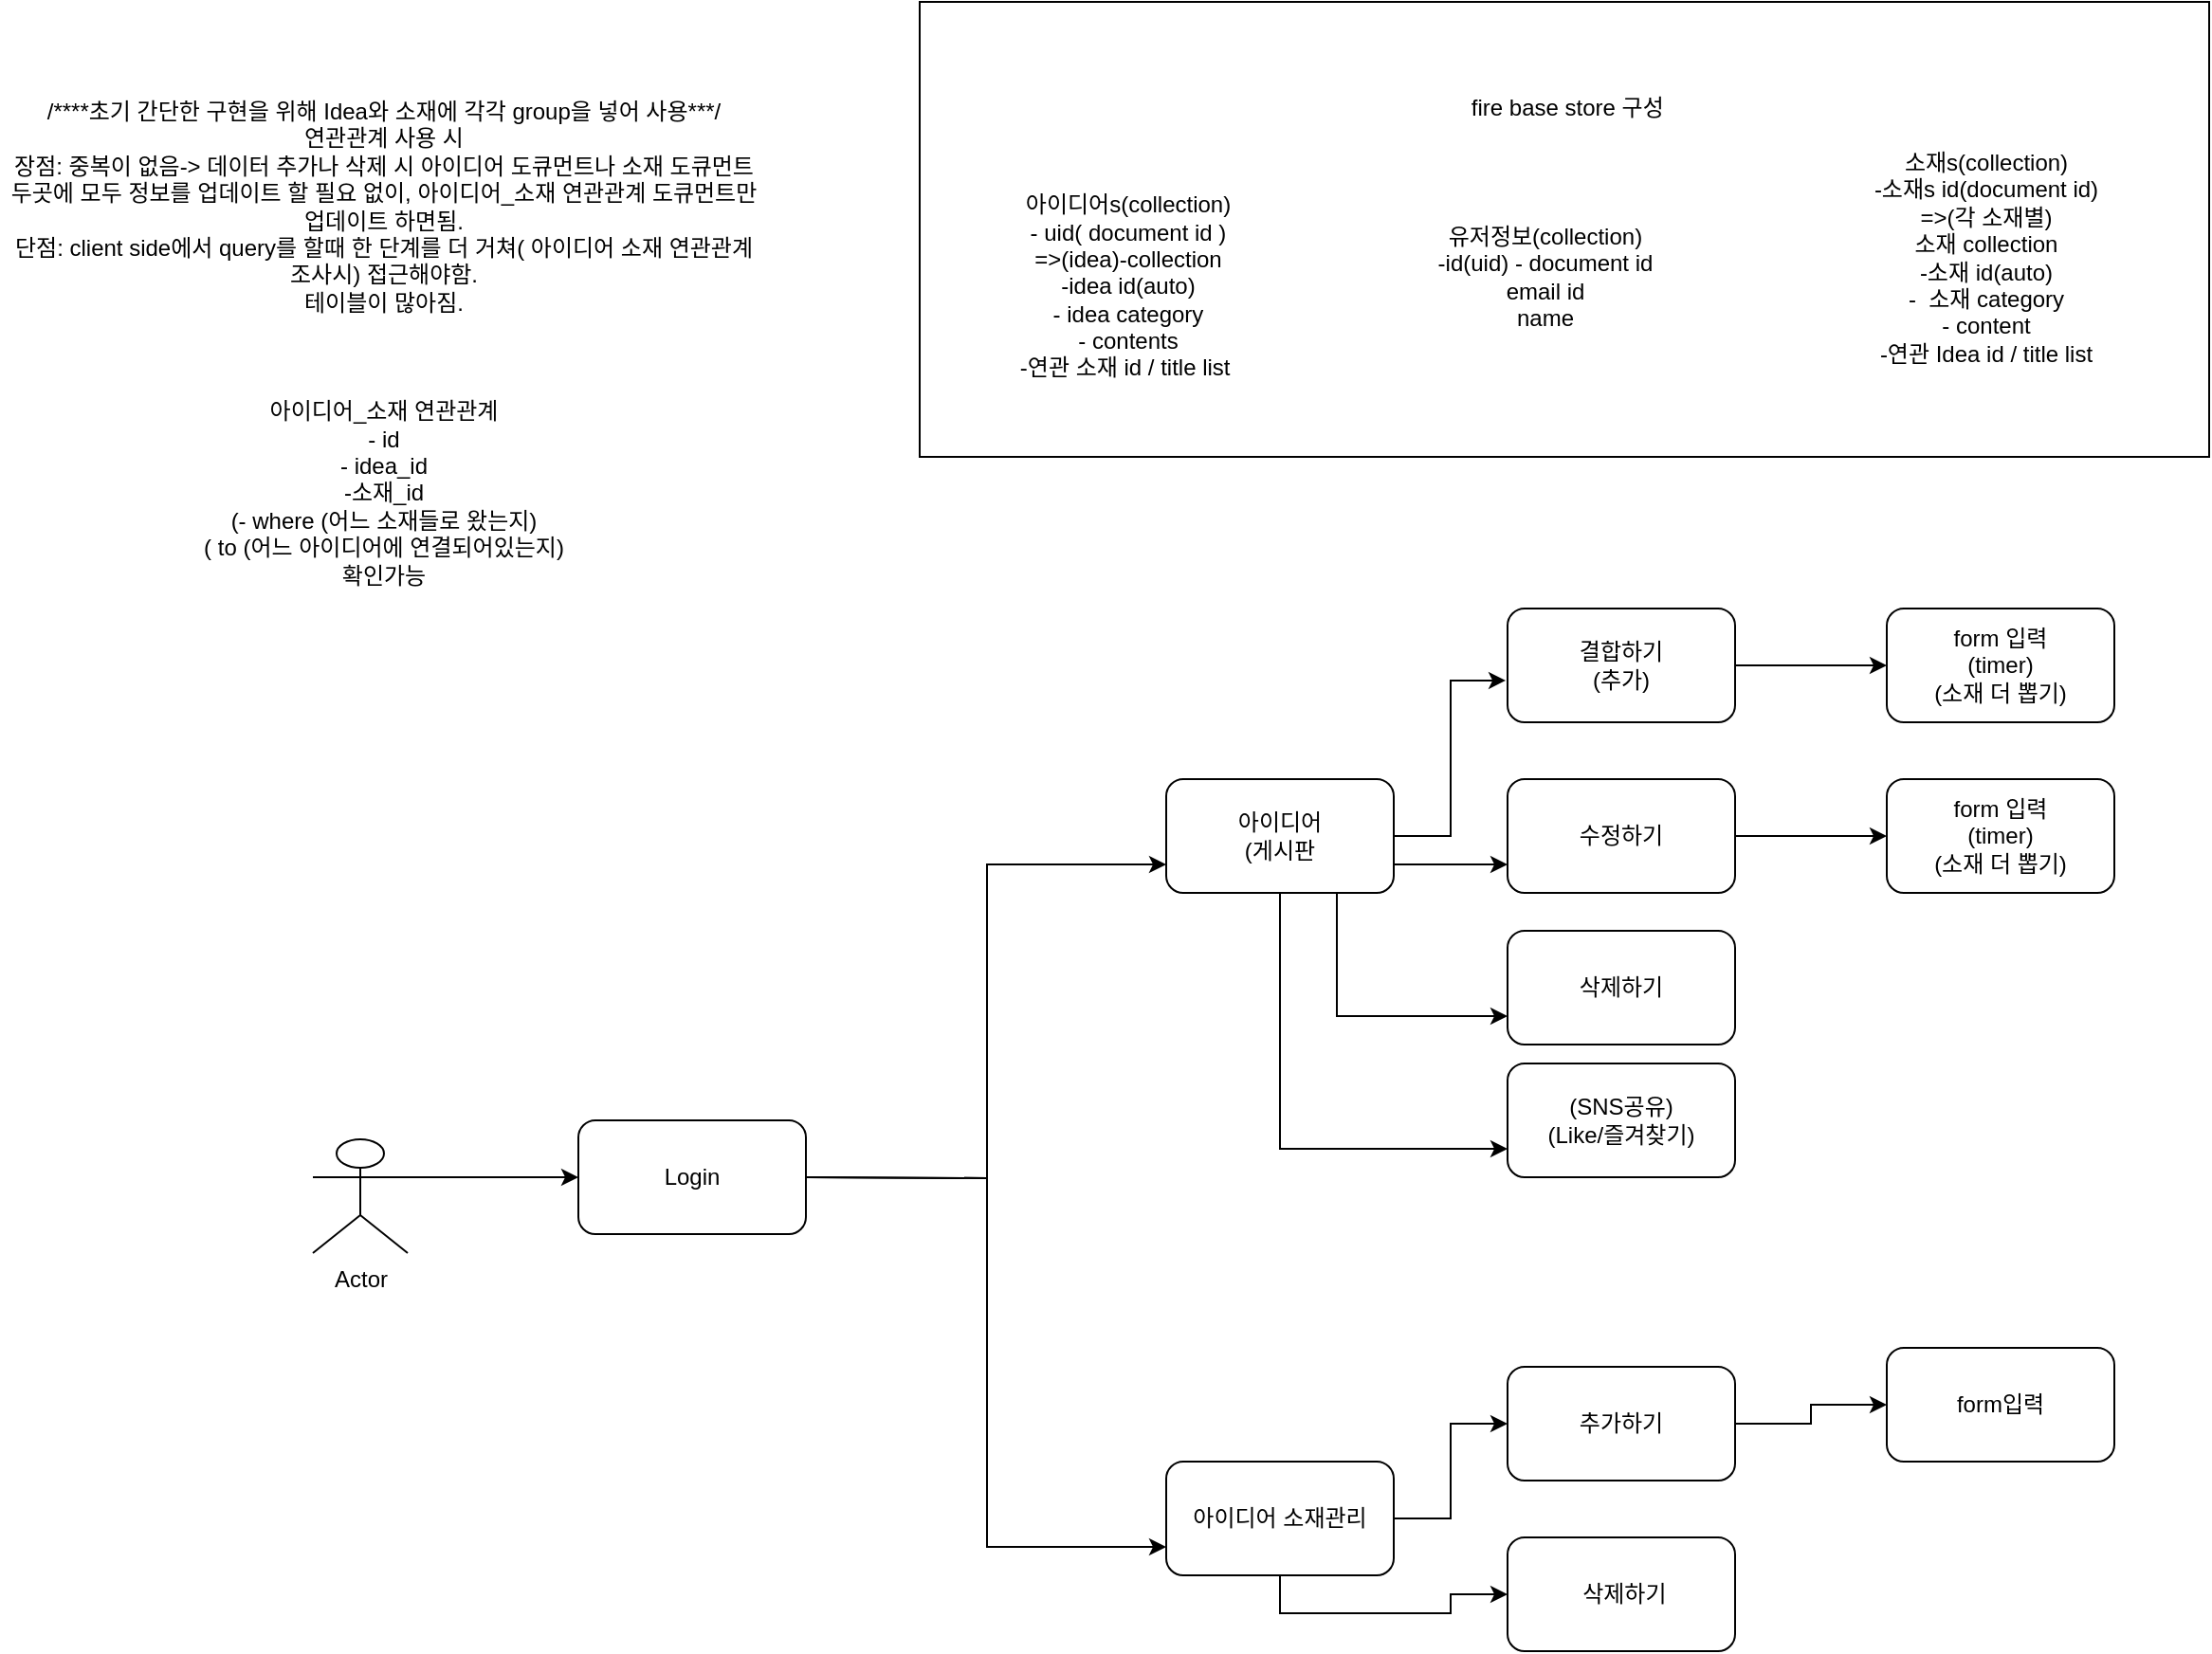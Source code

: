<mxfile version="13.0.3" type="device"><diagram id="-4q4ex4H_GeLG4DQetFL" name="Page-1"><mxGraphModel dx="1936" dy="1906" grid="1" gridSize="10" guides="1" tooltips="1" connect="1" arrows="1" fold="1" page="1" pageScale="1" pageWidth="850" pageHeight="1100" math="0" shadow="0"><root><mxCell id="0"/><mxCell id="1" parent="0"/><mxCell id="LWDcCBeTJHXwrodtzli0-4" style="edgeStyle=orthogonalEdgeStyle;rounded=0;orthogonalLoop=1;jettySize=auto;html=1;exitX=1;exitY=0.333;exitDx=0;exitDy=0;exitPerimeter=0;entryX=0;entryY=0.75;entryDx=0;entryDy=0;" parent="1" target="LWDcCBeTJHXwrodtzli0-2" edge="1"><mxGeometry relative="1" as="geometry"><mxPoint x="10" y="320" as="sourcePoint"/></mxGeometry></mxCell><mxCell id="LWDcCBeTJHXwrodtzli0-7" style="edgeStyle=orthogonalEdgeStyle;rounded=0;orthogonalLoop=1;jettySize=auto;html=1;exitX=1;exitY=0.333;exitDx=0;exitDy=0;exitPerimeter=0;entryX=0;entryY=0.75;entryDx=0;entryDy=0;" parent="1" target="LWDcCBeTJHXwrodtzli0-5" edge="1"><mxGeometry relative="1" as="geometry"><mxPoint x="10" y="320" as="sourcePoint"/></mxGeometry></mxCell><mxCell id="LWDcCBeTJHXwrodtzli0-20" style="edgeStyle=orthogonalEdgeStyle;rounded=0;orthogonalLoop=1;jettySize=auto;html=1;exitX=1;exitY=0.5;exitDx=0;exitDy=0;entryX=-0.008;entryY=0.633;entryDx=0;entryDy=0;entryPerimeter=0;" parent="1" source="LWDcCBeTJHXwrodtzli0-2" target="LWDcCBeTJHXwrodtzli0-8" edge="1"><mxGeometry relative="1" as="geometry"/></mxCell><mxCell id="LWDcCBeTJHXwrodtzli0-21" style="edgeStyle=orthogonalEdgeStyle;rounded=0;orthogonalLoop=1;jettySize=auto;html=1;exitX=1;exitY=0.75;exitDx=0;exitDy=0;entryX=0;entryY=0.75;entryDx=0;entryDy=0;" parent="1" source="LWDcCBeTJHXwrodtzli0-2" target="LWDcCBeTJHXwrodtzli0-10" edge="1"><mxGeometry relative="1" as="geometry"/></mxCell><mxCell id="LWDcCBeTJHXwrodtzli0-22" style="edgeStyle=orthogonalEdgeStyle;rounded=0;orthogonalLoop=1;jettySize=auto;html=1;exitX=0.75;exitY=1;exitDx=0;exitDy=0;entryX=0;entryY=0.75;entryDx=0;entryDy=0;" parent="1" source="LWDcCBeTJHXwrodtzli0-2" target="LWDcCBeTJHXwrodtzli0-9" edge="1"><mxGeometry relative="1" as="geometry"/></mxCell><mxCell id="LWDcCBeTJHXwrodtzli0-31" style="edgeStyle=orthogonalEdgeStyle;rounded=0;orthogonalLoop=1;jettySize=auto;html=1;exitX=0.5;exitY=1;exitDx=0;exitDy=0;entryX=0;entryY=0.75;entryDx=0;entryDy=0;" parent="1" source="LWDcCBeTJHXwrodtzli0-2" target="LWDcCBeTJHXwrodtzli0-16" edge="1"><mxGeometry relative="1" as="geometry"/></mxCell><mxCell id="LWDcCBeTJHXwrodtzli0-2" value="아이디어&lt;br&gt;(게시판" style="rounded=1;whiteSpace=wrap;html=1;" parent="1" vertex="1"><mxGeometry x="200" y="110" width="120" height="60" as="geometry"/></mxCell><mxCell id="LWDcCBeTJHXwrodtzli0-37" style="edgeStyle=orthogonalEdgeStyle;rounded=0;orthogonalLoop=1;jettySize=auto;html=1;exitX=1;exitY=0.5;exitDx=0;exitDy=0;" parent="1" source="LWDcCBeTJHXwrodtzli0-5" target="LWDcCBeTJHXwrodtzli0-26" edge="1"><mxGeometry relative="1" as="geometry"/></mxCell><mxCell id="LWDcCBeTJHXwrodtzli0-38" style="edgeStyle=orthogonalEdgeStyle;rounded=0;orthogonalLoop=1;jettySize=auto;html=1;exitX=0.5;exitY=1;exitDx=0;exitDy=0;" parent="1" source="LWDcCBeTJHXwrodtzli0-5" target="LWDcCBeTJHXwrodtzli0-28" edge="1"><mxGeometry relative="1" as="geometry"/></mxCell><mxCell id="LWDcCBeTJHXwrodtzli0-5" value="아이디어 소재관리" style="rounded=1;whiteSpace=wrap;html=1;" parent="1" vertex="1"><mxGeometry x="200" y="470" width="120" height="60" as="geometry"/></mxCell><mxCell id="LWDcCBeTJHXwrodtzli0-19" style="edgeStyle=orthogonalEdgeStyle;rounded=0;orthogonalLoop=1;jettySize=auto;html=1;exitX=1;exitY=0.5;exitDx=0;exitDy=0;" parent="1" source="LWDcCBeTJHXwrodtzli0-8" target="LWDcCBeTJHXwrodtzli0-12" edge="1"><mxGeometry relative="1" as="geometry"/></mxCell><mxCell id="LWDcCBeTJHXwrodtzli0-8" value="결합하기&lt;br&gt;(추가)" style="rounded=1;whiteSpace=wrap;html=1;" parent="1" vertex="1"><mxGeometry x="380" y="20" width="120" height="60" as="geometry"/></mxCell><mxCell id="LWDcCBeTJHXwrodtzli0-9" value="삭제하기" style="rounded=1;whiteSpace=wrap;html=1;" parent="1" vertex="1"><mxGeometry x="380" y="190" width="120" height="60" as="geometry"/></mxCell><mxCell id="LWDcCBeTJHXwrodtzli0-25" style="edgeStyle=orthogonalEdgeStyle;rounded=0;orthogonalLoop=1;jettySize=auto;html=1;exitX=1;exitY=0.5;exitDx=0;exitDy=0;" parent="1" source="LWDcCBeTJHXwrodtzli0-10" target="LWDcCBeTJHXwrodtzli0-23" edge="1"><mxGeometry relative="1" as="geometry"/></mxCell><mxCell id="LWDcCBeTJHXwrodtzli0-10" value="수정하기" style="rounded=1;whiteSpace=wrap;html=1;" parent="1" vertex="1"><mxGeometry x="380" y="110" width="120" height="60" as="geometry"/></mxCell><mxCell id="LWDcCBeTJHXwrodtzli0-12" value="form 입력&lt;br&gt;(timer)&lt;br&gt;(소재 더 뽑기)" style="rounded=1;whiteSpace=wrap;html=1;" parent="1" vertex="1"><mxGeometry x="580" y="20" width="120" height="60" as="geometry"/></mxCell><mxCell id="LWDcCBeTJHXwrodtzli0-16" value="(SNS공유)&lt;br&gt;(Like/즐겨찾기)" style="rounded=1;whiteSpace=wrap;html=1;" parent="1" vertex="1"><mxGeometry x="380" y="260" width="120" height="60" as="geometry"/></mxCell><mxCell id="LWDcCBeTJHXwrodtzli0-23" value="form 입력&lt;br&gt;(timer)&lt;br&gt;(소재 더 뽑기)" style="rounded=1;whiteSpace=wrap;html=1;" parent="1" vertex="1"><mxGeometry x="580" y="110" width="120" height="60" as="geometry"/></mxCell><mxCell id="LWDcCBeTJHXwrodtzli0-41" style="edgeStyle=orthogonalEdgeStyle;rounded=0;orthogonalLoop=1;jettySize=auto;html=1;exitX=1;exitY=0.5;exitDx=0;exitDy=0;" parent="1" source="LWDcCBeTJHXwrodtzli0-26" target="LWDcCBeTJHXwrodtzli0-40" edge="1"><mxGeometry relative="1" as="geometry"/></mxCell><mxCell id="LWDcCBeTJHXwrodtzli0-26" value="추가하기" style="rounded=1;whiteSpace=wrap;html=1;" parent="1" vertex="1"><mxGeometry x="380" y="420" width="120" height="60" as="geometry"/></mxCell><mxCell id="LWDcCBeTJHXwrodtzli0-28" value="&amp;nbsp;삭제하기" style="rounded=1;whiteSpace=wrap;html=1;" parent="1" vertex="1"><mxGeometry x="380" y="510" width="120" height="60" as="geometry"/></mxCell><mxCell id="LWDcCBeTJHXwrodtzli0-29" value="Login" style="rounded=1;whiteSpace=wrap;html=1;" parent="1" vertex="1"><mxGeometry x="-110" y="290" width="120" height="60" as="geometry"/></mxCell><mxCell id="LWDcCBeTJHXwrodtzli0-35" style="edgeStyle=orthogonalEdgeStyle;rounded=0;orthogonalLoop=1;jettySize=auto;html=1;exitX=1;exitY=0.333;exitDx=0;exitDy=0;exitPerimeter=0;entryX=0;entryY=0.5;entryDx=0;entryDy=0;" parent="1" source="LWDcCBeTJHXwrodtzli0-33" target="LWDcCBeTJHXwrodtzli0-29" edge="1"><mxGeometry relative="1" as="geometry"/></mxCell><mxCell id="LWDcCBeTJHXwrodtzli0-33" value="Actor" style="shape=umlActor;verticalLabelPosition=bottom;labelBackgroundColor=#ffffff;verticalAlign=top;html=1;outlineConnect=0;" parent="1" vertex="1"><mxGeometry x="-250" y="300" width="50" height="60" as="geometry"/></mxCell><mxCell id="LWDcCBeTJHXwrodtzli0-40" value="form입력" style="rounded=1;whiteSpace=wrap;html=1;" parent="1" vertex="1"><mxGeometry x="580" y="410" width="120" height="60" as="geometry"/></mxCell><mxCell id="LWDcCBeTJHXwrodtzli0-42" value="/****초기 간단한 구현을 위해 Idea와 소재에 각각 group을 넣어 사용***/&lt;br&gt;연관관계 사용 시 &lt;br&gt;장점: 중복이 없음-&amp;gt; 데이터 추가나 삭제 시 아이디어 도큐먼트나 소재 도큐먼트 두곳에 모두 정보를 업데이트 할 필요 없이, 아이디어_소재 연관관계 도큐먼트만 업데이트 하면됨.&lt;br&gt;단점: client side에서 query를 할때 한 단계를 더 거쳐( 아이디어 소재 연관관계 조사시) 접근해야함.&lt;br&gt;테이블이 많아짐.&lt;br&gt;&lt;br&gt;&lt;br&gt;&lt;br&gt;아이디어_소재 연관관계&lt;br&gt;- id&lt;br&gt;- idea_id&lt;br&gt;-소재_id&lt;br&gt;(- where (어느 소재들로 왔는지)&lt;br&gt;( to (어느 아이디어에 연결되어있는지)&lt;br&gt;확인가능" style="text;html=1;strokeColor=none;fillColor=none;align=center;verticalAlign=middle;whiteSpace=wrap;rounded=0;" parent="1" vertex="1"><mxGeometry x="-415" y="-260" width="405" height="280" as="geometry"/></mxCell><mxCell id="uISyH3qGMprHSHQgG362-1" value="" style="group" parent="1" vertex="1" connectable="0"><mxGeometry x="70" y="-300" width="680" height="240" as="geometry"/></mxCell><mxCell id="LWDcCBeTJHXwrodtzli0-43" value="&amp;nbsp;fire base store 구성&lt;br&gt;&lt;br&gt;&lt;br&gt;&lt;br&gt;&lt;br&gt;&lt;br&gt;&lt;br&gt;&lt;br&gt;&lt;br&gt;&lt;br&gt;" style="rounded=0;whiteSpace=wrap;html=1;" parent="uISyH3qGMprHSHQgG362-1" vertex="1"><mxGeometry width="680" height="240" as="geometry"/></mxCell><mxCell id="LWDcCBeTJHXwrodtzli0-14" value="아이디어s(collection)&lt;br&gt;- uid( document id )&lt;br&gt;=&amp;gt;(idea)-collection&lt;br&gt;-idea id(auto)&lt;br&gt;- idea category&lt;br&gt;- contents&lt;br&gt;-연관 소재 id / title list&amp;nbsp;" style="text;html=1;strokeColor=none;fillColor=none;align=center;verticalAlign=middle;whiteSpace=wrap;rounded=0;" parent="uISyH3qGMprHSHQgG362-1" vertex="1"><mxGeometry y="90" width="220" height="120" as="geometry"/></mxCell><mxCell id="LWDcCBeTJHXwrodtzli0-15" value="소재s(collection)&lt;br&gt;-소재s id(document id)&lt;br&gt;=&amp;gt;(각 소재별)&lt;br&gt;소재 collection&lt;br&gt;-소재 id(auto)&lt;br&gt;-&amp;nbsp; 소재 category&lt;br&gt;- content&lt;br&gt;-연관 Idea id / title list" style="text;html=1;strokeColor=none;fillColor=none;align=center;verticalAlign=middle;whiteSpace=wrap;rounded=0;" parent="uISyH3qGMprHSHQgG362-1" vertex="1"><mxGeometry x="485" y="80" width="155" height="110" as="geometry"/></mxCell><mxCell id="LWDcCBeTJHXwrodtzli0-39" value="유저정보(collection)&lt;br&gt;-id(uid) - document id&lt;br&gt;email id&lt;br&gt;name" style="text;html=1;strokeColor=none;fillColor=none;align=center;verticalAlign=middle;whiteSpace=wrap;rounded=0;" parent="uISyH3qGMprHSHQgG362-1" vertex="1"><mxGeometry x="220" y="100" width="220" height="90" as="geometry"/></mxCell></root></mxGraphModel></diagram></mxfile>